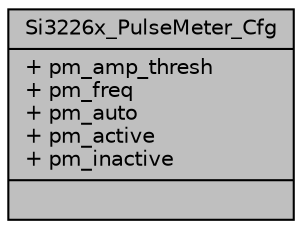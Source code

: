digraph "Si3226x_PulseMeter_Cfg"
{
  edge [fontname="Helvetica",fontsize="10",labelfontname="Helvetica",labelfontsize="10"];
  node [fontname="Helvetica",fontsize="10",shape=record];
  Node1 [label="{Si3226x_PulseMeter_Cfg\n|+ pm_amp_thresh\l+ pm_freq\l+ pm_auto\l+ pm_active\l+ pm_inactive\l|}",height=0.2,width=0.4,color="black", fillcolor="grey75", style="filled", fontcolor="black"];
}
